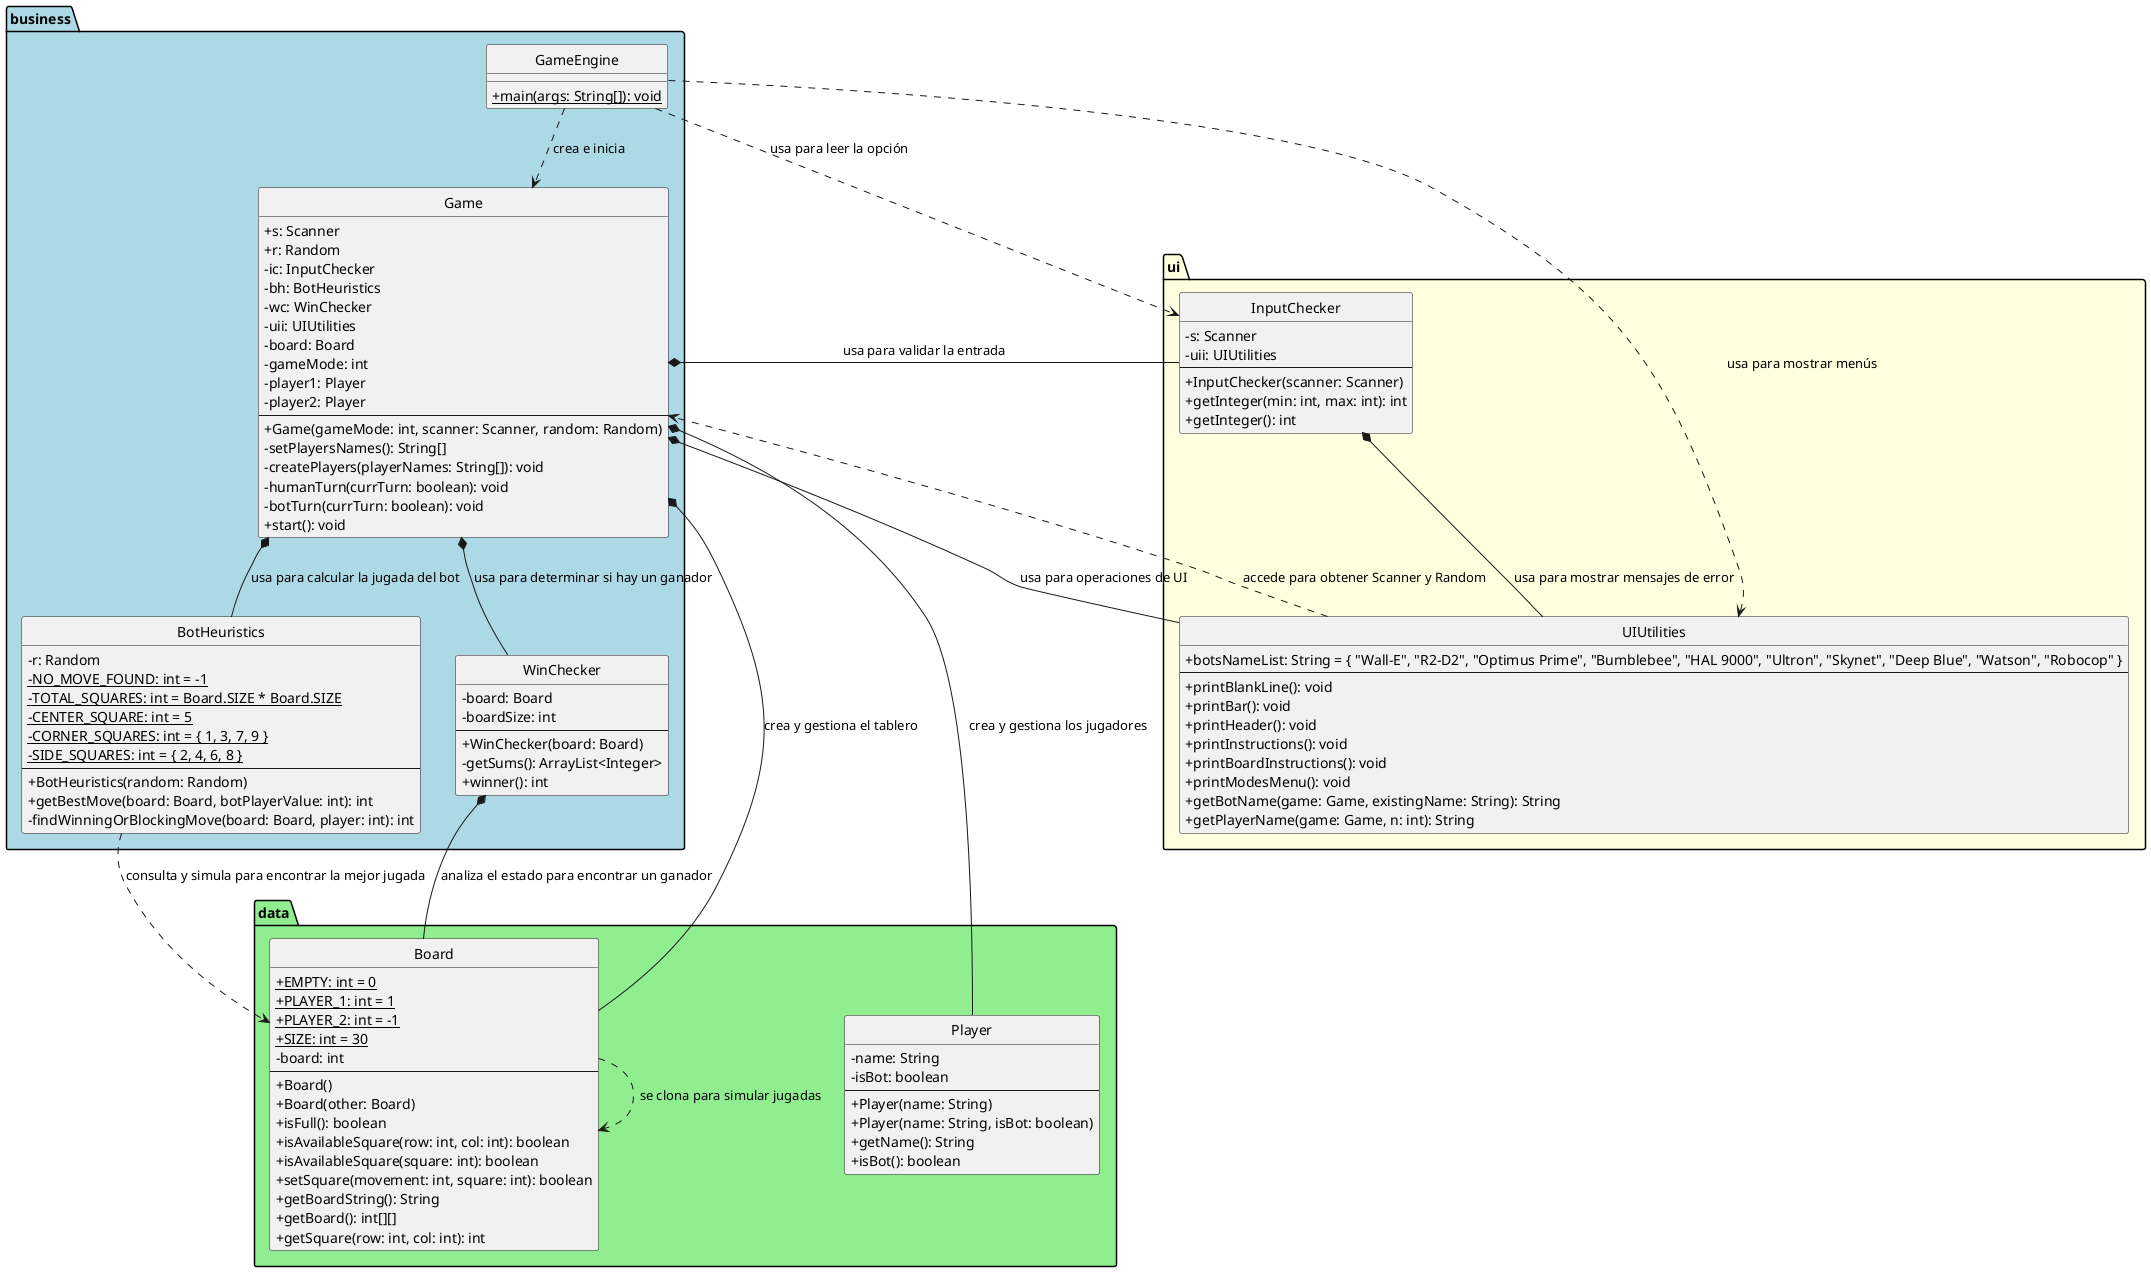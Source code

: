 ' Generated by UML Generator
' Encoded: XLRRRjiu47ttLn1vKcefiDszjC9kKRjHDmPyoLfsWxOe0bgUbOb8f9UaacQ3_7jvaMJIThClDZayCvpBcQ7U2ucvhCgY8-u8tM6EIvGLM8YXb9oiAmdZZD6K_0UerzcI3Q2CyAo0JiUWq8Z9AwWu4P9a0Zrr48fuZ1QORbYfDq_AlZfwHhFvxNJ-ARdzE5_DBcD4g4H_egZlOPRpvN1oc_wz6YwIjC6C6EQRYtJy9K6ld8sd-26PBPD5hTae_kf3vejP2scDFw5-Y5w7wFSGlKNFda8wlaoEuOCG_HAYtqBqni8ZzTFraX1m4toJX7CDo46EGCWfkuTWhKE8RIGXMZDvNU17u9zmKO6vvzpyQkF_4Bgv8PGIci_vg62PAb5-miZEM72Ldvlw_8LBC6NfYXYb6QOKkDvvHI9PZCPqLyaFMyZk321QRsE_k5hue83A8GTM4HAZrNWbIK4a0ODodTFxNFamPHjeuxB-zcDaGz-B1gx8f5Rx7tW6GYHi66qy8JfEUIIWJgoOAMqHgCIaYj4q__fD7sSSi8GQ4TZR3N0FKnhtZ9W8jbM9wRBYDCWgplKYLfLZ1M3ge5Gj_m_JDUqMD0AlJ0dD2QsBrRAmn8G6cESd_6gLznMn3NYOVxFNBTmMmAHsh-RHoMHF4JQjIfEr8UVuSQ8uyCUOIiY1lzFA3qHdFZYacx5m448olLv-RZgevnrTJuQVLLFsczF-gTE1DoswJeD-QNlzTSy9t0tIE1ISxvTCRZLrsb2xH7oiYa97KbVB2eVtc1HuNK3wRuKv19mzrFJBMD6qseiQmloTW2fgrf1IzN89L3R4_fc6dX-cY8O2UowxPtKjldup1DVYbpptgcRRm9A7AYOwvYCYr1HmdR5vjIg1Ypx_YJn4lerc8kfsyqCnEBSIhOVkTB9-UkFiv1WoVhgAmU7WQ3ofYHsKXDQPAl5tVnQxiCFqEVTQwgj1OAQExfecFlDwdDtWeeYIin2TBGRHvK0lvZj9oaeLWPCIj61KbOf4Qp2Rg-44lUtrUdgzAYHdLA_IkqSAKgyk0NPef9uElRd1KbZ0WgrPndPdpYErKrx8KO7ftKIDcS2PIVO4yoFP5U0D78l7L4XUPP8mAexjQ2w-YD2JN4o1Lkw9OR6bH6wueoTYYE2xVdneFdDvTi3-wtPuUwgqAM0DLkNoFrOkBjxLCz8yag-Yo7y4Mwd_3BPYvo5iPIu57Ntlalg5SwRs7cJdvzupZ_U75xYyqohwXivxe1lrEVS3
' URL: http://www.plantuml.com/plantuml/uml/XLRRRjiu47ttLn1vKcefiDszjC9kKRjHDmPyoLfsWxOe0bgUbOb8f9UaacQ3_7jvaMJIThClDZayCvpBcQ7U2ucvhCgY8-u8tM6EIvGLM8YXb9oiAmdZZD6K_0UerzcI3Q2CyAo0JiUWq8Z9AwWu4P9a0Zrr48fuZ1QORbYfDq_AlZfwHhFvxNJ-ARdzE5_DBcD4g4H_egZlOPRpvN1oc_wz6YwIjC6C6EQRYtJy9K6ld8sd-26PBPD5hTae_kf3vejP2scDFw5-Y5w7wFSGlKNFda8wlaoEuOCG_HAYtqBqni8ZzTFraX1m4toJX7CDo46EGCWfkuTWhKE8RIGXMZDvNU17u9zmKO6vvzpyQkF_4Bgv8PGIci_vg62PAb5-miZEM72Ldvlw_8LBC6NfYXYb6QOKkDvvHI9PZCPqLyaFMyZk321QRsE_k5hue83A8GTM4HAZrNWbIK4a0ODodTFxNFamPHjeuxB-zcDaGz-B1gx8f5Rx7tW6GYHi66qy8JfEUIIWJgoOAMqHgCIaYj4q__fD7sSSi8GQ4TZR3N0FKnhtZ9W8jbM9wRBYDCWgplKYLfLZ1M3ge5Gj_m_JDUqMD0AlJ0dD2QsBrRAmn8G6cESd_6gLznMn3NYOVxFNBTmMmAHsh-RHoMHF4JQjIfEr8UVuSQ8uyCUOIiY1lzFA3qHdFZYacx5m448olLv-RZgevnrTJuQVLLFsczF-gTE1DoswJeD-QNlzTSy9t0tIE1ISxvTCRZLrsb2xH7oiYa97KbVB2eVtc1HuNK3wRuKv19mzrFJBMD6qseiQmloTW2fgrf1IzN89L3R4_fc6dX-cY8O2UowxPtKjldup1DVYbpptgcRRm9A7AYOwvYCYr1HmdR5vjIg1Ypx_YJn4lerc8kfsyqCnEBSIhOVkTB9-UkFiv1WoVhgAmU7WQ3ofYHsKXDQPAl5tVnQxiCFqEVTQwgj1OAQExfecFlDwdDtWeeYIin2TBGRHvK0lvZj9oaeLWPCIj61KbOf4Qp2Rg-44lUtrUdgzAYHdLA_IkqSAKgyk0NPef9uElRd1KbZ0WgrPndPdpYErKrx8KO7ftKIDcS2PIVO4yoFP5U0D78l7L4XUPP8mAexjQ2w-YD2JN4o1Lkw9OR6bH6wueoTYYE2xVdneFdDvTi3-wtPuUwgqAM0DLkNoFrOkBjxLCz8yag-Yo7y4Mwd_3BPYvo5iPIu57Ntlalg5SwRs7cJdvzupZ_U75xYyqohwXivxe1lrEVS3
' Generated on: 2025-10-23T08:33:14.433157700

@startuml
skinparam classAttributeIconSize 0
hide circle
package business #LightBlue {
  class BotHeuristics {
    -r: Random
    -{static} NO_MOVE_FOUND: int = -1
    -{static} TOTAL_SQUARES: int = Board.SIZE * Board.SIZE
    -{static} CENTER_SQUARE: int = 5
    -{static} CORNER_SQUARES: int = { 1, 3, 7, 9 }
    -{static} SIDE_SQUARES: int = { 2, 4, 6, 8 }
    --
    +BotHeuristics(random: Random)
    +getBestMove(board: Board, botPlayerValue: int): int
    -findWinningOrBlockingMove(board: Board, player: int): int
  }

  class Game {
    +s: Scanner
    +r: Random
    -ic: InputChecker
    -bh: BotHeuristics
    -wc: WinChecker
    -uii: UIUtilities
    -board: Board
    -gameMode: int
    -player1: Player
    -player2: Player
    --
    +Game(gameMode: int, scanner: Scanner, random: Random)
    -setPlayersNames(): String[]
    -createPlayers(playerNames: String[]): void
    -humanTurn(currTurn: boolean): void
    -botTurn(currTurn: boolean): void
    +start(): void
  }

  class GameEngine {
    +{static} main(args: String[]): void
  }

  class WinChecker {
    -board: Board
    -boardSize: int
    --
    +WinChecker(board: Board)
    -getSums(): ArrayList<Integer>
    +winner(): int
  }
}

package data #LightGreen {
  class Board {
    +{static} EMPTY: int = 0
    +{static} PLAYER_1: int = 1
    +{static} PLAYER_2: int = -1
    +{static} SIZE: int = 30
    -board: int
    --
    +Board()
    +Board(other: Board)
    +isFull(): boolean
    +isAvailableSquare(row: int, col: int): boolean
    +isAvailableSquare(square: int): boolean
    +setSquare(movement: int, square: int): boolean
    +getBoardString(): String
    +getBoard(): int[][]
    +getSquare(row: int, col: int): int
  }

  class Player {
    -name: String
    -isBot: boolean
    --
    +Player(name: String)
    +Player(name: String, isBot: boolean)
    +getName(): String
    +isBot(): boolean
  }
}

package ui #LightYellow {
  class InputChecker {
    -s: Scanner
    -uii: UIUtilities
    --
    +InputChecker(scanner: Scanner)
    +getInteger(min: int, max: int): int
    +getInteger(): int
  }

  class UIUtilities {
    +botsNameList: String = { "Wall-E", "R2-D2", "Optimus Prime", "Bumblebee", "HAL 9000", "Ultron", "Skynet", "Deep Blue", "Watson", "Robocop" }
    --
    +printBlankLine(): void
    +printBar(): void
    +printHeader(): void
    +printInstructions(): void
    +printBoardInstructions(): void
    +printModesMenu(): void
    +getBotName(game: Game, existingName: String): String
    +getPlayerName(game: Game, n: int): String
  }
}

' Punto de entrada de la aplicación
GameEngine ..> Game : "crea e inicia"
GameEngine ..> UIUtilities : "usa para mostrar menús"
GameEngine ..> InputChecker : "usa para leer la opción"

' La clase Game orquesta la partida
Game *-- InputChecker : "usa para validar la entrada"
Game *-- BotHeuristics : "usa para calcular la jugada del bot"
Game *-- WinChecker : "usa para determinar si hay un ganador"
Game *-- UIUtilities : "usa para operaciones de UI"
Game *-- Board : "crea y gestiona el tablero"
Game *-- Player : "crea y gestiona los jugadores"

' Otras dependencias y relaciones
BotHeuristics ..> Board : "consulta y simula para encontrar la mejor jugada"
WinChecker *-- Board : "analiza el estado para encontrar un ganador"
Board ..> Board : "se clona para simular jugadas"
InputChecker *-- UIUtilities : "usa para mostrar mensajes de error"
UIUtilities ..> Game : "accede para obtener Scanner y Random"
@enduml